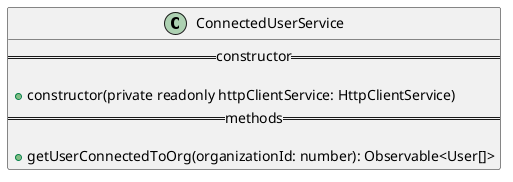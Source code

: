 @startuml ConnectedUserService

class ConnectedUserService {
  == constructor ==

  + constructor(private readonly httpClientService: HttpClientService)
  == methods ==

  + getUserConnectedToOrg(organizationId: number): Observable<User[]>
}
@enduml
